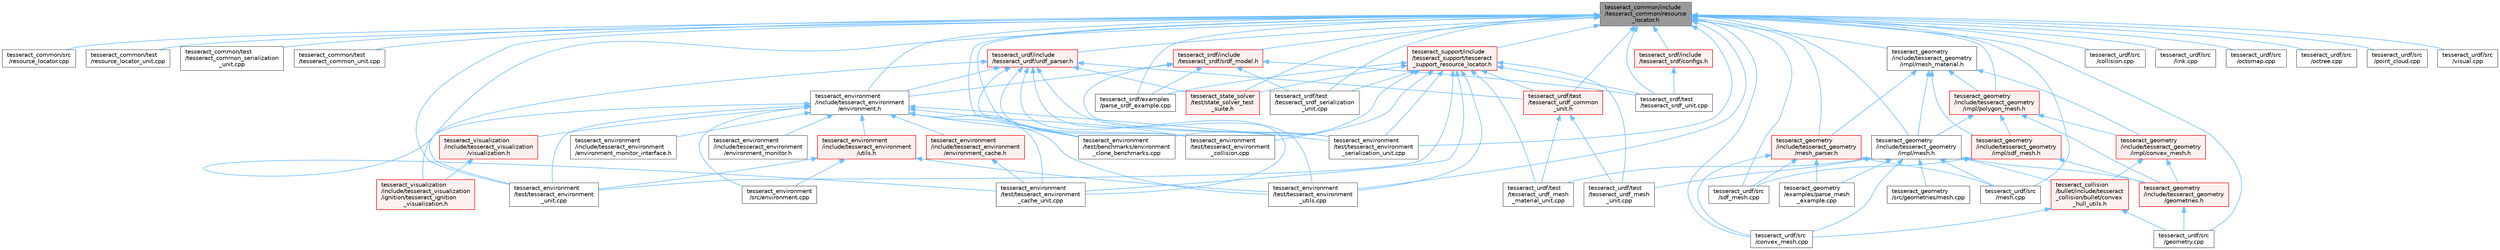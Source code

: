 digraph "tesseract_common/include/tesseract_common/resource_locator.h"
{
 // LATEX_PDF_SIZE
  bgcolor="transparent";
  edge [fontname=Helvetica,fontsize=10,labelfontname=Helvetica,labelfontsize=10];
  node [fontname=Helvetica,fontsize=10,shape=box,height=0.2,width=0.4];
  Node1 [label="tesseract_common/include\l/tesseract_common/resource\l_locator.h",height=0.2,width=0.4,color="gray40", fillcolor="grey60", style="filled", fontcolor="black",tooltip="Locate and retrieve resource data."];
  Node1 -> Node2 [dir="back",color="steelblue1",style="solid"];
  Node2 [label="tesseract_common/src\l/resource_locator.cpp",height=0.2,width=0.4,color="grey40", fillcolor="white", style="filled",URL="$d7/d6f/resource__locator_8cpp.html",tooltip="Resource locator functions."];
  Node1 -> Node3 [dir="back",color="steelblue1",style="solid"];
  Node3 [label="tesseract_common/test\l/resource_locator_unit.cpp",height=0.2,width=0.4,color="grey40", fillcolor="white", style="filled",URL="$d1/de7/resource__locator__unit_8cpp.html",tooltip=" "];
  Node1 -> Node4 [dir="back",color="steelblue1",style="solid"];
  Node4 [label="tesseract_common/test\l/tesseract_common_serialization\l_unit.cpp",height=0.2,width=0.4,color="grey40", fillcolor="white", style="filled",URL="$d4/d44/tesseract__common__serialization__unit_8cpp.html",tooltip="Tests serialization of types in tesseract_common."];
  Node1 -> Node5 [dir="back",color="steelblue1",style="solid"];
  Node5 [label="tesseract_common/test\l/tesseract_common_unit.cpp",height=0.2,width=0.4,color="grey40", fillcolor="white", style="filled",URL="$de/df1/tesseract__common__unit_8cpp.html",tooltip=" "];
  Node1 -> Node6 [dir="back",color="steelblue1",style="solid"];
  Node6 [label="tesseract_environment\l/include/tesseract_environment\l/environment.h",height=0.2,width=0.4,color="grey40", fillcolor="white", style="filled",URL="$de/d26/environment_8h.html",tooltip=" "];
  Node6 -> Node7 [dir="back",color="steelblue1",style="solid"];
  Node7 [label="tesseract_environment\l/include/tesseract_environment\l/environment_cache.h",height=0.2,width=0.4,color="red", fillcolor="#FFF0F0", style="filled",URL="$d0/df2/environment__cache_8h.html",tooltip="A environment cache."];
  Node7 -> Node9 [dir="back",color="steelblue1",style="solid"];
  Node9 [label="tesseract_environment\l/test/tesseract_environment\l_cache_unit.cpp",height=0.2,width=0.4,color="grey40", fillcolor="white", style="filled",URL="$d4/d61/tesseract__environment__cache__unit_8cpp.html",tooltip=" "];
  Node6 -> Node10 [dir="back",color="steelblue1",style="solid"];
  Node10 [label="tesseract_environment\l/include/tesseract_environment\l/environment_monitor.h",height=0.2,width=0.4,color="grey40", fillcolor="white", style="filled",URL="$d4/d7d/environment__monitor_8h.html",tooltip="Tesseract Environment Monitor Interface Class."];
  Node6 -> Node11 [dir="back",color="steelblue1",style="solid"];
  Node11 [label="tesseract_environment\l/include/tesseract_environment\l/environment_monitor_interface.h",height=0.2,width=0.4,color="grey40", fillcolor="white", style="filled",URL="$d1/d4a/environment__monitor__interface_8h.html",tooltip="This is a utility class for applying changes to multiple tesseract environment monitors."];
  Node6 -> Node12 [dir="back",color="steelblue1",style="solid"];
  Node12 [label="tesseract_environment\l/include/tesseract_environment\l/utils.h",height=0.2,width=0.4,color="red", fillcolor="#FFF0F0", style="filled",URL="$d9/d71/tesseract__environment_2include_2tesseract__environment_2utils_8h.html",tooltip="Tesseract Environment Utility Functions."];
  Node12 -> Node13 [dir="back",color="steelblue1",style="solid"];
  Node13 [label="tesseract_environment\l/src/environment.cpp",height=0.2,width=0.4,color="grey40", fillcolor="white", style="filled",URL="$dc/d82/environment_8cpp.html",tooltip="Tesseract environment interface implementation."];
  Node12 -> Node15 [dir="back",color="steelblue1",style="solid"];
  Node15 [label="tesseract_environment\l/test/tesseract_environment\l_unit.cpp",height=0.2,width=0.4,color="grey40", fillcolor="white", style="filled",URL="$d0/d5b/tesseract__environment__unit_8cpp.html",tooltip=" "];
  Node12 -> Node16 [dir="back",color="steelblue1",style="solid"];
  Node16 [label="tesseract_environment\l/test/tesseract_environment\l_utils.cpp",height=0.2,width=0.4,color="grey40", fillcolor="white", style="filled",URL="$df/d00/tesseract__environment__utils_8cpp.html",tooltip=" "];
  Node6 -> Node13 [dir="back",color="steelblue1",style="solid"];
  Node6 -> Node17 [dir="back",color="steelblue1",style="solid"];
  Node17 [label="tesseract_environment\l/test/benchmarks/environment\l_clone_benchmarks.cpp",height=0.2,width=0.4,color="grey40", fillcolor="white", style="filled",URL="$de/d87/environment__clone__benchmarks_8cpp.html",tooltip=" "];
  Node6 -> Node9 [dir="back",color="steelblue1",style="solid"];
  Node6 -> Node18 [dir="back",color="steelblue1",style="solid"];
  Node18 [label="tesseract_environment\l/test/tesseract_environment\l_collision.cpp",height=0.2,width=0.4,color="grey40", fillcolor="white", style="filled",URL="$d8/da4/tesseract__environment__collision_8cpp.html",tooltip=" "];
  Node6 -> Node19 [dir="back",color="steelblue1",style="solid"];
  Node19 [label="tesseract_environment\l/test/tesseract_environment\l_serialization_unit.cpp",height=0.2,width=0.4,color="grey40", fillcolor="white", style="filled",URL="$d9/de5/tesseract__environment__serialization__unit_8cpp.html",tooltip=" "];
  Node6 -> Node15 [dir="back",color="steelblue1",style="solid"];
  Node6 -> Node16 [dir="back",color="steelblue1",style="solid"];
  Node6 -> Node20 [dir="back",color="steelblue1",style="solid"];
  Node20 [label="tesseract_visualization\l/include/tesseract_visualization\l/ignition/tesseract_ignition\l_visualization.h",height=0.2,width=0.4,color="red", fillcolor="#FFF0F0", style="filled",URL="$d0/de9/tesseract__ignition__visualization_8h.html",tooltip=" "];
  Node6 -> Node22 [dir="back",color="steelblue1",style="solid"];
  Node22 [label="tesseract_visualization\l/include/tesseract_visualization\l/visualization.h",height=0.2,width=0.4,color="red", fillcolor="#FFF0F0", style="filled",URL="$d2/d02/visualization_8h.html",tooltip="Visualization Class."];
  Node22 -> Node20 [dir="back",color="steelblue1",style="solid"];
  Node1 -> Node17 [dir="back",color="steelblue1",style="solid"];
  Node1 -> Node9 [dir="back",color="steelblue1",style="solid"];
  Node1 -> Node18 [dir="back",color="steelblue1",style="solid"];
  Node1 -> Node19 [dir="back",color="steelblue1",style="solid"];
  Node1 -> Node15 [dir="back",color="steelblue1",style="solid"];
  Node1 -> Node16 [dir="back",color="steelblue1",style="solid"];
  Node1 -> Node25 [dir="back",color="steelblue1",style="solid"];
  Node25 [label="tesseract_geometry\l/include/tesseract_geometry\l/impl/mesh.h",height=0.2,width=0.4,color="grey40", fillcolor="white", style="filled",URL="$d5/d93/tesseract__geometry_2include_2tesseract__geometry_2impl_2mesh_8h.html",tooltip="Tesseract Mesh Geometry."];
  Node25 -> Node26 [dir="back",color="steelblue1",style="solid"];
  Node26 [label="tesseract_collision\l/bullet/include/tesseract\l_collision/bullet/convex\l_hull_utils.h",height=0.2,width=0.4,color="red", fillcolor="#FFF0F0", style="filled",URL="$d0/d01/convex__hull__utils_8h.html",tooltip="This is a collection of common methods."];
  Node26 -> Node51 [dir="back",color="steelblue1",style="solid"];
  Node51 [label="tesseract_urdf/src\l/convex_mesh.cpp",height=0.2,width=0.4,color="grey40", fillcolor="white", style="filled",URL="$d7/d92/tesseract__urdf_2src_2convex__mesh_8cpp.html",tooltip="Parse convex_mesh from xml string."];
  Node26 -> Node52 [dir="back",color="steelblue1",style="solid"];
  Node52 [label="tesseract_urdf/src\l/geometry.cpp",height=0.2,width=0.4,color="grey40", fillcolor="white", style="filled",URL="$dc/d89/tesseract__urdf_2src_2geometry_8cpp.html",tooltip="Parse geometry from XML string."];
  Node25 -> Node53 [dir="back",color="steelblue1",style="solid"];
  Node53 [label="tesseract_geometry\l/examples/parse_mesh\l_example.cpp",height=0.2,width=0.4,color="grey40", fillcolor="white", style="filled",URL="$d6/d6e/parse__mesh__example_8cpp.html",tooltip=" "];
  Node25 -> Node54 [dir="back",color="steelblue1",style="solid"];
  Node54 [label="tesseract_geometry\l/include/tesseract_geometry\l/geometries.h",height=0.2,width=0.4,color="red", fillcolor="#FFF0F0", style="filled",URL="$d4/ddb/geometries_8h.html",tooltip="Tesseract Geometries."];
  Node54 -> Node52 [dir="back",color="steelblue1",style="solid"];
  Node25 -> Node129 [dir="back",color="steelblue1",style="solid"];
  Node129 [label="tesseract_geometry\l/src/geometries/mesh.cpp",height=0.2,width=0.4,color="grey40", fillcolor="white", style="filled",URL="$de/dd6/tesseract__geometry_2src_2geometries_2mesh_8cpp.html",tooltip=" "];
  Node25 -> Node51 [dir="back",color="steelblue1",style="solid"];
  Node25 -> Node130 [dir="back",color="steelblue1",style="solid"];
  Node130 [label="tesseract_urdf/src\l/mesh.cpp",height=0.2,width=0.4,color="grey40", fillcolor="white", style="filled",URL="$d7/d58/tesseract__urdf_2src_2mesh_8cpp.html",tooltip="Parse mesh from xml string."];
  Node25 -> Node131 [dir="back",color="steelblue1",style="solid"];
  Node131 [label="tesseract_urdf/test\l/tesseract_urdf_mesh\l_material_unit.cpp",height=0.2,width=0.4,color="grey40", fillcolor="white", style="filled",URL="$da/d99/tesseract__urdf__mesh__material__unit_8cpp.html",tooltip=" "];
  Node25 -> Node132 [dir="back",color="steelblue1",style="solid"];
  Node132 [label="tesseract_urdf/test\l/tesseract_urdf_mesh\l_unit.cpp",height=0.2,width=0.4,color="grey40", fillcolor="white", style="filled",URL="$de/d57/tesseract__urdf__mesh__unit_8cpp.html",tooltip=" "];
  Node1 -> Node133 [dir="back",color="steelblue1",style="solid"];
  Node133 [label="tesseract_geometry\l/include/tesseract_geometry\l/impl/mesh_material.h",height=0.2,width=0.4,color="grey40", fillcolor="white", style="filled",URL="$df/d8e/mesh__material_8h.html",tooltip="Tesseract Mesh Material read from a mesh file."];
  Node133 -> Node134 [dir="back",color="steelblue1",style="solid"];
  Node134 [label="tesseract_geometry\l/include/tesseract_geometry\l/impl/convex_mesh.h",height=0.2,width=0.4,color="red", fillcolor="#FFF0F0", style="filled",URL="$de/dd2/tesseract__geometry_2include_2tesseract__geometry_2impl_2convex__mesh_8h.html",tooltip="Tesseract Convex Mesh Geometry."];
  Node134 -> Node26 [dir="back",color="steelblue1",style="solid"];
  Node134 -> Node54 [dir="back",color="steelblue1",style="solid"];
  Node133 -> Node25 [dir="back",color="steelblue1",style="solid"];
  Node133 -> Node140 [dir="back",color="steelblue1",style="solid"];
  Node140 [label="tesseract_geometry\l/include/tesseract_geometry\l/impl/polygon_mesh.h",height=0.2,width=0.4,color="red", fillcolor="#FFF0F0", style="filled",URL="$d2/deb/polygon__mesh_8h.html",tooltip="Tesseract Polygon Mesh Geometry."];
  Node140 -> Node54 [dir="back",color="steelblue1",style="solid"];
  Node140 -> Node134 [dir="back",color="steelblue1",style="solid"];
  Node140 -> Node25 [dir="back",color="steelblue1",style="solid"];
  Node140 -> Node141 [dir="back",color="steelblue1",style="solid"];
  Node141 [label="tesseract_geometry\l/include/tesseract_geometry\l/impl/sdf_mesh.h",height=0.2,width=0.4,color="red", fillcolor="#FFF0F0", style="filled",URL="$d2/d17/tesseract__geometry_2include_2tesseract__geometry_2impl_2sdf__mesh_8h.html",tooltip="Tesseract SDF Mesh Geometry."];
  Node141 -> Node54 [dir="back",color="steelblue1",style="solid"];
  Node141 -> Node143 [dir="back",color="steelblue1",style="solid"];
  Node143 [label="tesseract_urdf/src\l/sdf_mesh.cpp",height=0.2,width=0.4,color="grey40", fillcolor="white", style="filled",URL="$da/d1e/tesseract__urdf_2src_2sdf__mesh_8cpp.html",tooltip=" "];
  Node133 -> Node141 [dir="back",color="steelblue1",style="solid"];
  Node133 -> Node162 [dir="back",color="steelblue1",style="solid"];
  Node162 [label="tesseract_geometry\l/include/tesseract_geometry\l/mesh_parser.h",height=0.2,width=0.4,color="red", fillcolor="#FFF0F0", style="filled",URL="$d8/dc3/mesh__parser_8h.html",tooltip=" "];
  Node162 -> Node53 [dir="back",color="steelblue1",style="solid"];
  Node162 -> Node51 [dir="back",color="steelblue1",style="solid"];
  Node162 -> Node130 [dir="back",color="steelblue1",style="solid"];
  Node162 -> Node143 [dir="back",color="steelblue1",style="solid"];
  Node1 -> Node140 [dir="back",color="steelblue1",style="solid"];
  Node1 -> Node162 [dir="back",color="steelblue1",style="solid"];
  Node1 -> Node163 [dir="back",color="steelblue1",style="solid"];
  Node163 [label="tesseract_srdf/examples\l/parse_srdf_example.cpp",height=0.2,width=0.4,color="grey40", fillcolor="white", style="filled",URL="$d3/d2e/parse__srdf__example_8cpp.html",tooltip=" "];
  Node1 -> Node164 [dir="back",color="steelblue1",style="solid"];
  Node164 [label="tesseract_srdf/include\l/tesseract_srdf/configs.h",height=0.2,width=0.4,color="red", fillcolor="#FFF0F0", style="filled",URL="$d7/da8/configs_8h.html",tooltip=" "];
  Node164 -> Node167 [dir="back",color="steelblue1",style="solid"];
  Node167 [label="tesseract_srdf/test\l/tesseract_srdf_unit.cpp",height=0.2,width=0.4,color="grey40", fillcolor="white", style="filled",URL="$d3/d6b/tesseract__srdf__unit_8cpp.html",tooltip=" "];
  Node1 -> Node168 [dir="back",color="steelblue1",style="solid"];
  Node168 [label="tesseract_srdf/include\l/tesseract_srdf/srdf_model.h",height=0.2,width=0.4,color="red", fillcolor="#FFF0F0", style="filled",URL="$d0/d42/srdf__model_8h.html",tooltip="Parse srdf xml."];
  Node168 -> Node6 [dir="back",color="steelblue1",style="solid"];
  Node168 -> Node19 [dir="back",color="steelblue1",style="solid"];
  Node168 -> Node163 [dir="back",color="steelblue1",style="solid"];
  Node168 -> Node171 [dir="back",color="steelblue1",style="solid"];
  Node171 [label="tesseract_srdf/test\l/tesseract_srdf_serialization\l_unit.cpp",height=0.2,width=0.4,color="grey40", fillcolor="white", style="filled",URL="$d9/d45/tesseract__srdf__serialization__unit_8cpp.html",tooltip="Tests serialization."];
  Node168 -> Node167 [dir="back",color="steelblue1",style="solid"];
  Node1 -> Node171 [dir="back",color="steelblue1",style="solid"];
  Node1 -> Node167 [dir="back",color="steelblue1",style="solid"];
  Node1 -> Node172 [dir="back",color="steelblue1",style="solid"];
  Node172 [label="tesseract_state_solver\l/test/state_solver_test\l_suite.h",height=0.2,width=0.4,color="red", fillcolor="#FFF0F0", style="filled",URL="$d4/db8/state__solver__test__suite_8h.html",tooltip=" "];
  Node1 -> Node174 [dir="back",color="steelblue1",style="solid"];
  Node174 [label="tesseract_support/include\l/tesseract_support/tesseract\l_support_resource_locator.h",height=0.2,width=0.4,color="red", fillcolor="#FFF0F0", style="filled",URL="$d3/d1b/tesseract__support__resource__locator_8h.html",tooltip="Locate and retrieve resource data in tesseract_support."];
  Node174 -> Node17 [dir="back",color="steelblue1",style="solid"];
  Node174 -> Node9 [dir="back",color="steelblue1",style="solid"];
  Node174 -> Node18 [dir="back",color="steelblue1",style="solid"];
  Node174 -> Node19 [dir="back",color="steelblue1",style="solid"];
  Node174 -> Node15 [dir="back",color="steelblue1",style="solid"];
  Node174 -> Node16 [dir="back",color="steelblue1",style="solid"];
  Node174 -> Node163 [dir="back",color="steelblue1",style="solid"];
  Node174 -> Node171 [dir="back",color="steelblue1",style="solid"];
  Node174 -> Node167 [dir="back",color="steelblue1",style="solid"];
  Node174 -> Node172 [dir="back",color="steelblue1",style="solid"];
  Node174 -> Node189 [dir="back",color="steelblue1",style="solid"];
  Node189 [label="tesseract_urdf/test\l/tesseract_urdf_common\l_unit.h",height=0.2,width=0.4,color="red", fillcolor="#FFF0F0", style="filled",URL="$df/d71/tesseract__urdf__common__unit_8h.html",tooltip=" "];
  Node189 -> Node131 [dir="back",color="steelblue1",style="solid"];
  Node189 -> Node132 [dir="back",color="steelblue1",style="solid"];
  Node174 -> Node131 [dir="back",color="steelblue1",style="solid"];
  Node174 -> Node132 [dir="back",color="steelblue1",style="solid"];
  Node1 -> Node209 [dir="back",color="steelblue1",style="solid"];
  Node209 [label="tesseract_urdf/include\l/tesseract_urdf/urdf_parser.h",height=0.2,width=0.4,color="red", fillcolor="#FFF0F0", style="filled",URL="$d8/dec/urdf__parser_8h.html",tooltip="A urdf parser for tesseract."];
  Node209 -> Node6 [dir="back",color="steelblue1",style="solid"];
  Node209 -> Node17 [dir="back",color="steelblue1",style="solid"];
  Node209 -> Node9 [dir="back",color="steelblue1",style="solid"];
  Node209 -> Node18 [dir="back",color="steelblue1",style="solid"];
  Node209 -> Node19 [dir="back",color="steelblue1",style="solid"];
  Node209 -> Node15 [dir="back",color="steelblue1",style="solid"];
  Node209 -> Node16 [dir="back",color="steelblue1",style="solid"];
  Node209 -> Node172 [dir="back",color="steelblue1",style="solid"];
  Node209 -> Node189 [dir="back",color="steelblue1",style="solid"];
  Node1 -> Node210 [dir="back",color="steelblue1",style="solid"];
  Node210 [label="tesseract_urdf/src\l/collision.cpp",height=0.2,width=0.4,color="grey40", fillcolor="white", style="filled",URL="$df/d69/collision_8cpp.html",tooltip="Parse collision from xml string."];
  Node1 -> Node51 [dir="back",color="steelblue1",style="solid"];
  Node1 -> Node52 [dir="back",color="steelblue1",style="solid"];
  Node1 -> Node154 [dir="back",color="steelblue1",style="solid"];
  Node154 [label="tesseract_urdf/src\l/link.cpp",height=0.2,width=0.4,color="grey40", fillcolor="white", style="filled",URL="$d8/dd6/tesseract__urdf_2src_2link_8cpp.html",tooltip="Parse link from xml string."];
  Node1 -> Node130 [dir="back",color="steelblue1",style="solid"];
  Node1 -> Node156 [dir="back",color="steelblue1",style="solid"];
  Node156 [label="tesseract_urdf/src\l/octomap.cpp",height=0.2,width=0.4,color="grey40", fillcolor="white", style="filled",URL="$d0/d7b/octomap_8cpp.html",tooltip="Parse octomap from xml string."];
  Node1 -> Node157 [dir="back",color="steelblue1",style="solid"];
  Node157 [label="tesseract_urdf/src\l/octree.cpp",height=0.2,width=0.4,color="grey40", fillcolor="white", style="filled",URL="$db/d6f/tesseract__urdf_2src_2octree_8cpp.html",tooltip="Parse octree from xml string."];
  Node1 -> Node211 [dir="back",color="steelblue1",style="solid"];
  Node211 [label="tesseract_urdf/src\l/point_cloud.cpp",height=0.2,width=0.4,color="grey40", fillcolor="white", style="filled",URL="$d0/d52/point__cloud_8cpp.html",tooltip="Parse PCL point cloud to octree from xml string."];
  Node1 -> Node143 [dir="back",color="steelblue1",style="solid"];
  Node1 -> Node212 [dir="back",color="steelblue1",style="solid"];
  Node212 [label="tesseract_urdf/src\l/visual.cpp",height=0.2,width=0.4,color="grey40", fillcolor="white", style="filled",URL="$d8/dad/visual_8cpp.html",tooltip="Parse visual from xml string."];
  Node1 -> Node189 [dir="back",color="steelblue1",style="solid"];
}
